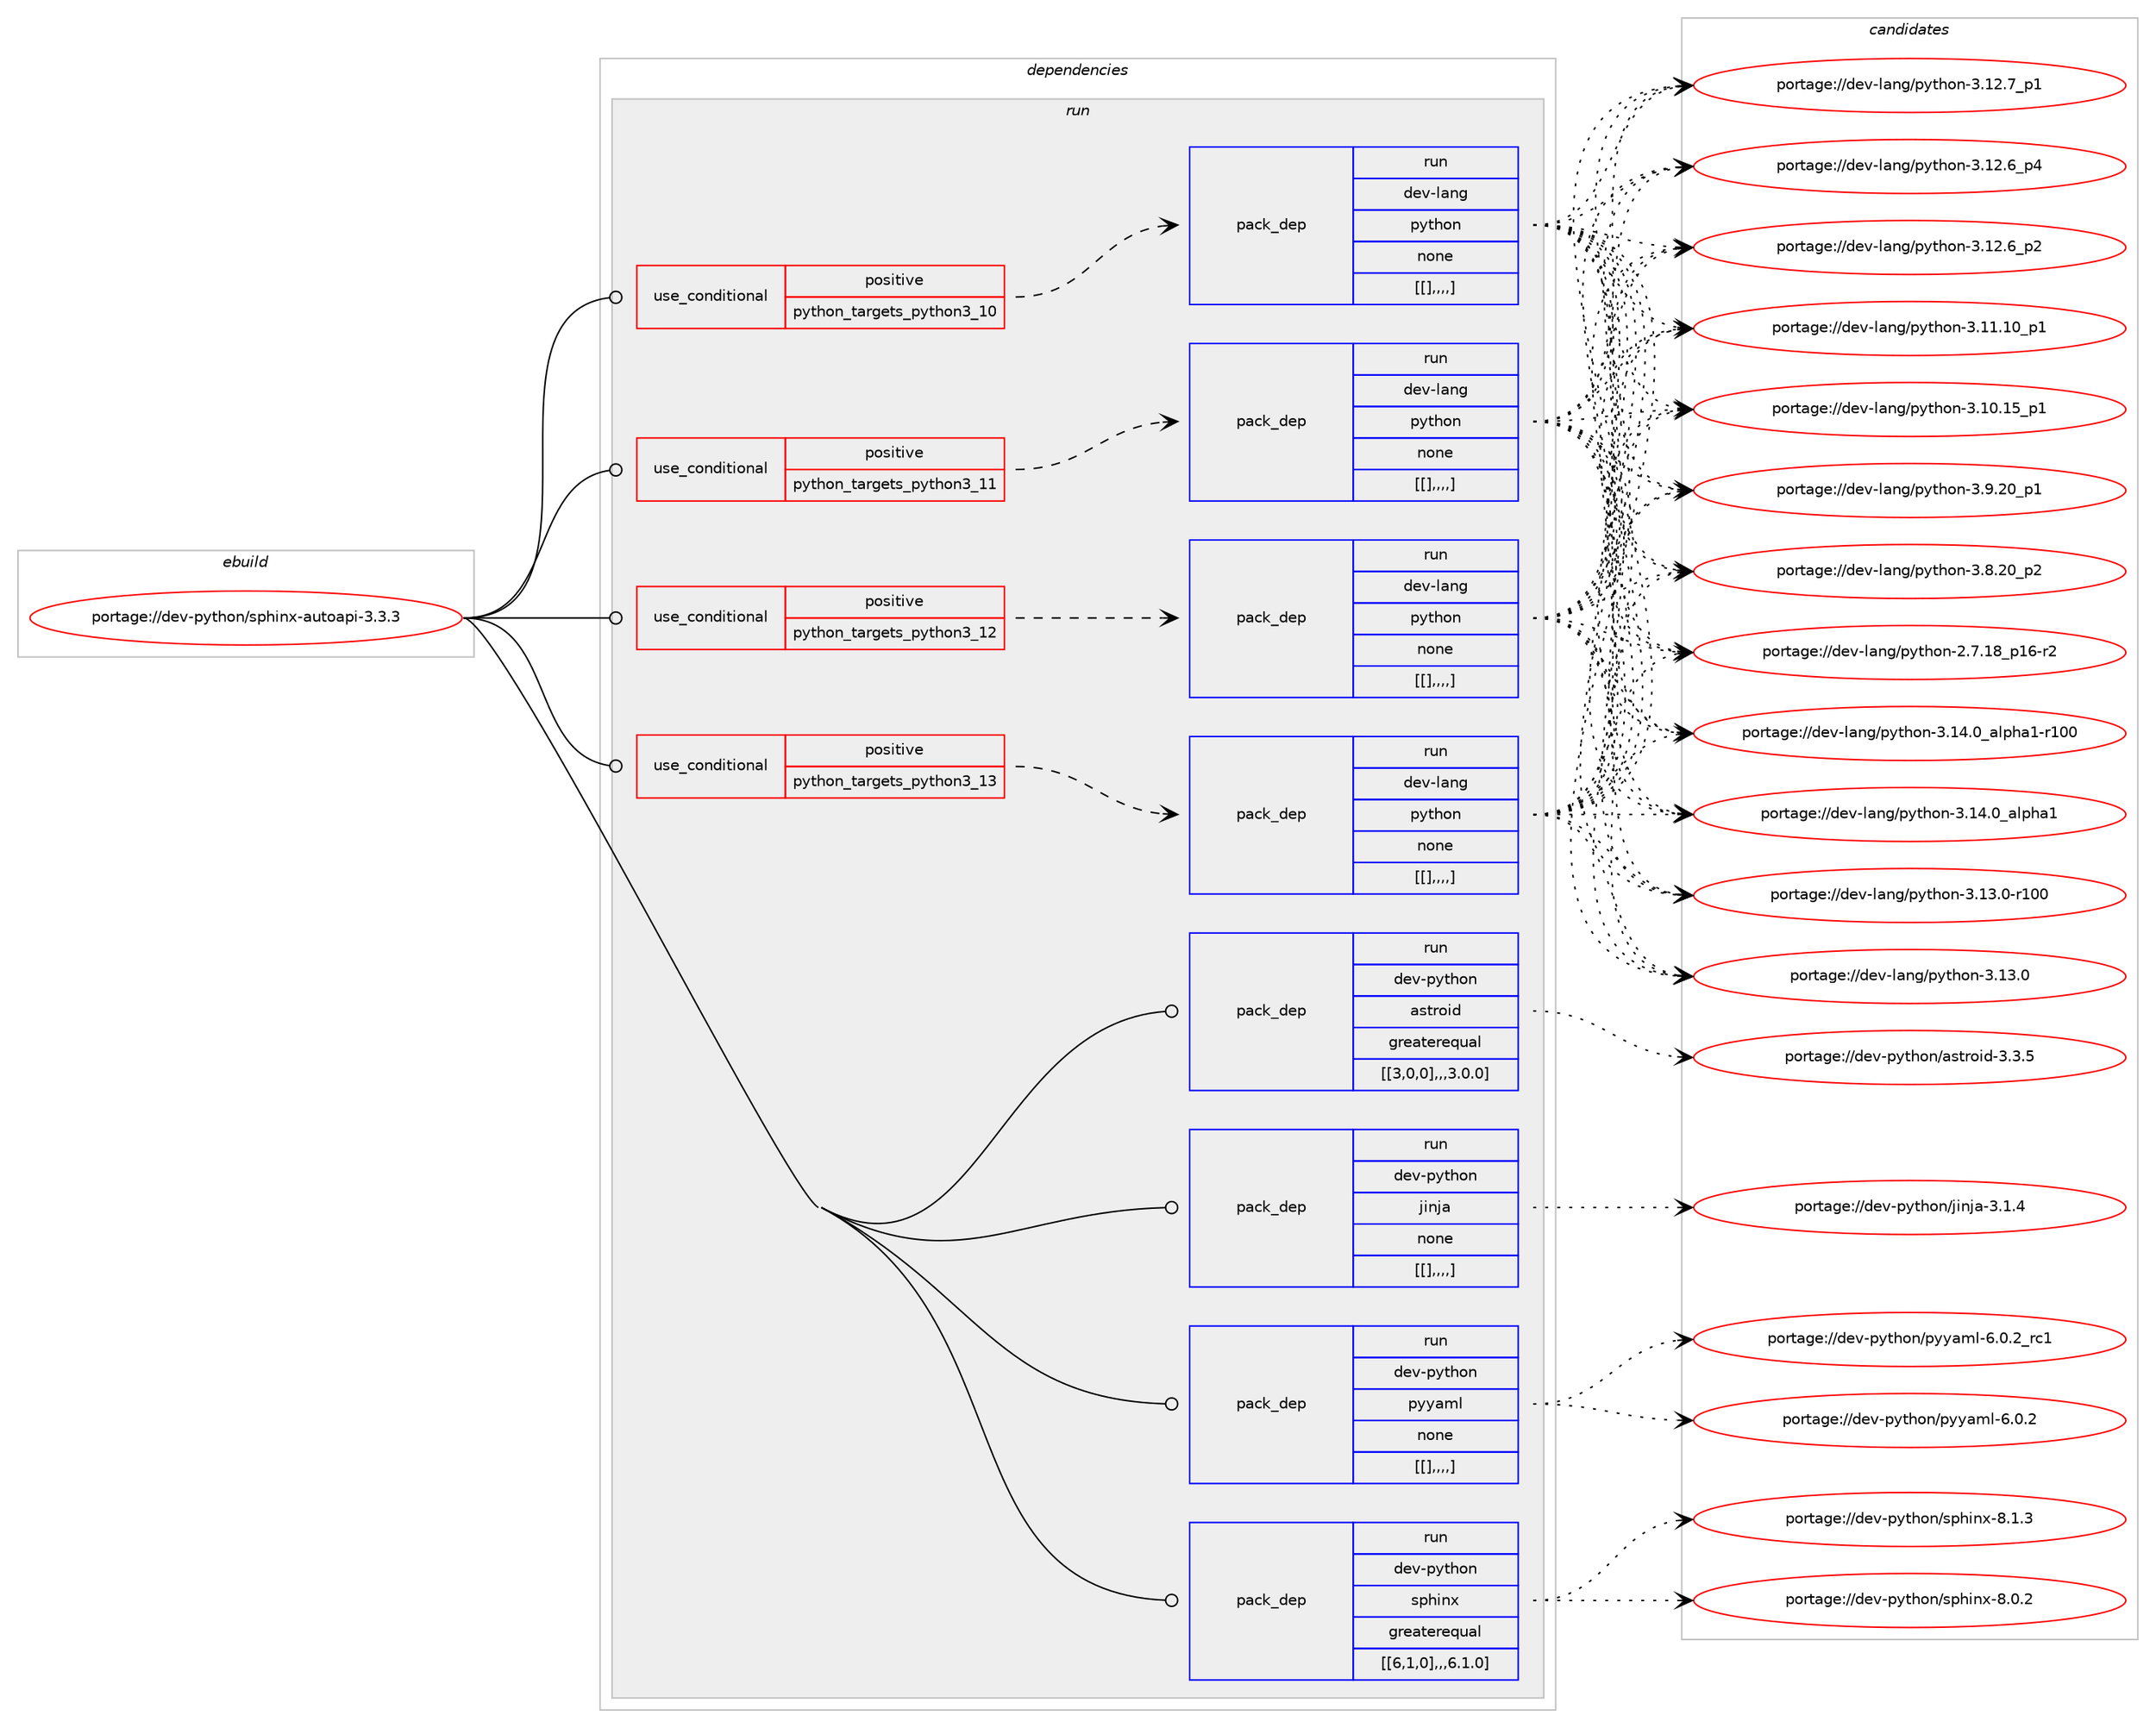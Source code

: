 digraph prolog {

# *************
# Graph options
# *************

newrank=true;
concentrate=true;
compound=true;
graph [rankdir=LR,fontname=Helvetica,fontsize=10,ranksep=1.5];#, ranksep=2.5, nodesep=0.2];
edge  [arrowhead=vee];
node  [fontname=Helvetica,fontsize=10];

# **********
# The ebuild
# **********

subgraph cluster_leftcol {
color=gray;
label=<<i>ebuild</i>>;
id [label="portage://dev-python/sphinx-autoapi-3.3.3", color=red, width=4, href="../dev-python/sphinx-autoapi-3.3.3.svg"];
}

# ****************
# The dependencies
# ****************

subgraph cluster_midcol {
color=gray;
label=<<i>dependencies</i>>;
subgraph cluster_compile {
fillcolor="#eeeeee";
style=filled;
label=<<i>compile</i>>;
}
subgraph cluster_compileandrun {
fillcolor="#eeeeee";
style=filled;
label=<<i>compile and run</i>>;
}
subgraph cluster_run {
fillcolor="#eeeeee";
style=filled;
label=<<i>run</i>>;
subgraph cond42601 {
dependency170809 [label=<<TABLE BORDER="0" CELLBORDER="1" CELLSPACING="0" CELLPADDING="4"><TR><TD ROWSPAN="3" CELLPADDING="10">use_conditional</TD></TR><TR><TD>positive</TD></TR><TR><TD>python_targets_python3_10</TD></TR></TABLE>>, shape=none, color=red];
subgraph pack126873 {
dependency170814 [label=<<TABLE BORDER="0" CELLBORDER="1" CELLSPACING="0" CELLPADDING="4" WIDTH="220"><TR><TD ROWSPAN="6" CELLPADDING="30">pack_dep</TD></TR><TR><TD WIDTH="110">run</TD></TR><TR><TD>dev-lang</TD></TR><TR><TD>python</TD></TR><TR><TD>none</TD></TR><TR><TD>[[],,,,]</TD></TR></TABLE>>, shape=none, color=blue];
}
dependency170809:e -> dependency170814:w [weight=20,style="dashed",arrowhead="vee"];
}
id:e -> dependency170809:w [weight=20,style="solid",arrowhead="odot"];
subgraph cond42624 {
dependency170903 [label=<<TABLE BORDER="0" CELLBORDER="1" CELLSPACING="0" CELLPADDING="4"><TR><TD ROWSPAN="3" CELLPADDING="10">use_conditional</TD></TR><TR><TD>positive</TD></TR><TR><TD>python_targets_python3_11</TD></TR></TABLE>>, shape=none, color=red];
subgraph pack126935 {
dependency171022 [label=<<TABLE BORDER="0" CELLBORDER="1" CELLSPACING="0" CELLPADDING="4" WIDTH="220"><TR><TD ROWSPAN="6" CELLPADDING="30">pack_dep</TD></TR><TR><TD WIDTH="110">run</TD></TR><TR><TD>dev-lang</TD></TR><TR><TD>python</TD></TR><TR><TD>none</TD></TR><TR><TD>[[],,,,]</TD></TR></TABLE>>, shape=none, color=blue];
}
dependency170903:e -> dependency171022:w [weight=20,style="dashed",arrowhead="vee"];
}
id:e -> dependency170903:w [weight=20,style="solid",arrowhead="odot"];
subgraph cond42704 {
dependency171080 [label=<<TABLE BORDER="0" CELLBORDER="1" CELLSPACING="0" CELLPADDING="4"><TR><TD ROWSPAN="3" CELLPADDING="10">use_conditional</TD></TR><TR><TD>positive</TD></TR><TR><TD>python_targets_python3_12</TD></TR></TABLE>>, shape=none, color=red];
subgraph pack127033 {
dependency171083 [label=<<TABLE BORDER="0" CELLBORDER="1" CELLSPACING="0" CELLPADDING="4" WIDTH="220"><TR><TD ROWSPAN="6" CELLPADDING="30">pack_dep</TD></TR><TR><TD WIDTH="110">run</TD></TR><TR><TD>dev-lang</TD></TR><TR><TD>python</TD></TR><TR><TD>none</TD></TR><TR><TD>[[],,,,]</TD></TR></TABLE>>, shape=none, color=blue];
}
dependency171080:e -> dependency171083:w [weight=20,style="dashed",arrowhead="vee"];
}
id:e -> dependency171080:w [weight=20,style="solid",arrowhead="odot"];
subgraph cond42723 {
dependency171106 [label=<<TABLE BORDER="0" CELLBORDER="1" CELLSPACING="0" CELLPADDING="4"><TR><TD ROWSPAN="3" CELLPADDING="10">use_conditional</TD></TR><TR><TD>positive</TD></TR><TR><TD>python_targets_python3_13</TD></TR></TABLE>>, shape=none, color=red];
subgraph pack127046 {
dependency171197 [label=<<TABLE BORDER="0" CELLBORDER="1" CELLSPACING="0" CELLPADDING="4" WIDTH="220"><TR><TD ROWSPAN="6" CELLPADDING="30">pack_dep</TD></TR><TR><TD WIDTH="110">run</TD></TR><TR><TD>dev-lang</TD></TR><TR><TD>python</TD></TR><TR><TD>none</TD></TR><TR><TD>[[],,,,]</TD></TR></TABLE>>, shape=none, color=blue];
}
dependency171106:e -> dependency171197:w [weight=20,style="dashed",arrowhead="vee"];
}
id:e -> dependency171106:w [weight=20,style="solid",arrowhead="odot"];
subgraph pack127118 {
dependency171242 [label=<<TABLE BORDER="0" CELLBORDER="1" CELLSPACING="0" CELLPADDING="4" WIDTH="220"><TR><TD ROWSPAN="6" CELLPADDING="30">pack_dep</TD></TR><TR><TD WIDTH="110">run</TD></TR><TR><TD>dev-python</TD></TR><TR><TD>astroid</TD></TR><TR><TD>greaterequal</TD></TR><TR><TD>[[3,0,0],,,3.0.0]</TD></TR></TABLE>>, shape=none, color=blue];
}
id:e -> dependency171242:w [weight=20,style="solid",arrowhead="odot"];
subgraph pack127121 {
dependency171257 [label=<<TABLE BORDER="0" CELLBORDER="1" CELLSPACING="0" CELLPADDING="4" WIDTH="220"><TR><TD ROWSPAN="6" CELLPADDING="30">pack_dep</TD></TR><TR><TD WIDTH="110">run</TD></TR><TR><TD>dev-python</TD></TR><TR><TD>jinja</TD></TR><TR><TD>none</TD></TR><TR><TD>[[],,,,]</TD></TR></TABLE>>, shape=none, color=blue];
}
id:e -> dependency171257:w [weight=20,style="solid",arrowhead="odot"];
subgraph pack127137 {
dependency171286 [label=<<TABLE BORDER="0" CELLBORDER="1" CELLSPACING="0" CELLPADDING="4" WIDTH="220"><TR><TD ROWSPAN="6" CELLPADDING="30">pack_dep</TD></TR><TR><TD WIDTH="110">run</TD></TR><TR><TD>dev-python</TD></TR><TR><TD>pyyaml</TD></TR><TR><TD>none</TD></TR><TR><TD>[[],,,,]</TD></TR></TABLE>>, shape=none, color=blue];
}
id:e -> dependency171286:w [weight=20,style="solid",arrowhead="odot"];
subgraph pack127149 {
dependency171312 [label=<<TABLE BORDER="0" CELLBORDER="1" CELLSPACING="0" CELLPADDING="4" WIDTH="220"><TR><TD ROWSPAN="6" CELLPADDING="30">pack_dep</TD></TR><TR><TD WIDTH="110">run</TD></TR><TR><TD>dev-python</TD></TR><TR><TD>sphinx</TD></TR><TR><TD>greaterequal</TD></TR><TR><TD>[[6,1,0],,,6.1.0]</TD></TR></TABLE>>, shape=none, color=blue];
}
id:e -> dependency171312:w [weight=20,style="solid",arrowhead="odot"];
}
}

# **************
# The candidates
# **************

subgraph cluster_choices {
rank=same;
color=gray;
label=<<i>candidates</i>>;

subgraph choice126936 {
color=black;
nodesep=1;
choice100101118451089711010347112121116104111110455146495246489597108112104974945114494848 [label="portage://dev-lang/python-3.14.0_alpha1-r100", color=red, width=4,href="../dev-lang/python-3.14.0_alpha1-r100.svg"];
choice1001011184510897110103471121211161041111104551464952464895971081121049749 [label="portage://dev-lang/python-3.14.0_alpha1", color=red, width=4,href="../dev-lang/python-3.14.0_alpha1.svg"];
choice1001011184510897110103471121211161041111104551464951464845114494848 [label="portage://dev-lang/python-3.13.0-r100", color=red, width=4,href="../dev-lang/python-3.13.0-r100.svg"];
choice10010111845108971101034711212111610411111045514649514648 [label="portage://dev-lang/python-3.13.0", color=red, width=4,href="../dev-lang/python-3.13.0.svg"];
choice100101118451089711010347112121116104111110455146495046559511249 [label="portage://dev-lang/python-3.12.7_p1", color=red, width=4,href="../dev-lang/python-3.12.7_p1.svg"];
choice100101118451089711010347112121116104111110455146495046549511252 [label="portage://dev-lang/python-3.12.6_p4", color=red, width=4,href="../dev-lang/python-3.12.6_p4.svg"];
choice100101118451089711010347112121116104111110455146495046549511250 [label="portage://dev-lang/python-3.12.6_p2", color=red, width=4,href="../dev-lang/python-3.12.6_p2.svg"];
choice10010111845108971101034711212111610411111045514649494649489511249 [label="portage://dev-lang/python-3.11.10_p1", color=red, width=4,href="../dev-lang/python-3.11.10_p1.svg"];
choice10010111845108971101034711212111610411111045514649484649539511249 [label="portage://dev-lang/python-3.10.15_p1", color=red, width=4,href="../dev-lang/python-3.10.15_p1.svg"];
choice100101118451089711010347112121116104111110455146574650489511249 [label="portage://dev-lang/python-3.9.20_p1", color=red, width=4,href="../dev-lang/python-3.9.20_p1.svg"];
choice100101118451089711010347112121116104111110455146564650489511250 [label="portage://dev-lang/python-3.8.20_p2", color=red, width=4,href="../dev-lang/python-3.8.20_p2.svg"];
choice100101118451089711010347112121116104111110455046554649569511249544511450 [label="portage://dev-lang/python-2.7.18_p16-r2", color=red, width=4,href="../dev-lang/python-2.7.18_p16-r2.svg"];
dependency170814:e -> choice100101118451089711010347112121116104111110455146495246489597108112104974945114494848:w [style=dotted,weight="100"];
dependency170814:e -> choice1001011184510897110103471121211161041111104551464952464895971081121049749:w [style=dotted,weight="100"];
dependency170814:e -> choice1001011184510897110103471121211161041111104551464951464845114494848:w [style=dotted,weight="100"];
dependency170814:e -> choice10010111845108971101034711212111610411111045514649514648:w [style=dotted,weight="100"];
dependency170814:e -> choice100101118451089711010347112121116104111110455146495046559511249:w [style=dotted,weight="100"];
dependency170814:e -> choice100101118451089711010347112121116104111110455146495046549511252:w [style=dotted,weight="100"];
dependency170814:e -> choice100101118451089711010347112121116104111110455146495046549511250:w [style=dotted,weight="100"];
dependency170814:e -> choice10010111845108971101034711212111610411111045514649494649489511249:w [style=dotted,weight="100"];
dependency170814:e -> choice10010111845108971101034711212111610411111045514649484649539511249:w [style=dotted,weight="100"];
dependency170814:e -> choice100101118451089711010347112121116104111110455146574650489511249:w [style=dotted,weight="100"];
dependency170814:e -> choice100101118451089711010347112121116104111110455146564650489511250:w [style=dotted,weight="100"];
dependency170814:e -> choice100101118451089711010347112121116104111110455046554649569511249544511450:w [style=dotted,weight="100"];
}
subgraph choice126949 {
color=black;
nodesep=1;
choice100101118451089711010347112121116104111110455146495246489597108112104974945114494848 [label="portage://dev-lang/python-3.14.0_alpha1-r100", color=red, width=4,href="../dev-lang/python-3.14.0_alpha1-r100.svg"];
choice1001011184510897110103471121211161041111104551464952464895971081121049749 [label="portage://dev-lang/python-3.14.0_alpha1", color=red, width=4,href="../dev-lang/python-3.14.0_alpha1.svg"];
choice1001011184510897110103471121211161041111104551464951464845114494848 [label="portage://dev-lang/python-3.13.0-r100", color=red, width=4,href="../dev-lang/python-3.13.0-r100.svg"];
choice10010111845108971101034711212111610411111045514649514648 [label="portage://dev-lang/python-3.13.0", color=red, width=4,href="../dev-lang/python-3.13.0.svg"];
choice100101118451089711010347112121116104111110455146495046559511249 [label="portage://dev-lang/python-3.12.7_p1", color=red, width=4,href="../dev-lang/python-3.12.7_p1.svg"];
choice100101118451089711010347112121116104111110455146495046549511252 [label="portage://dev-lang/python-3.12.6_p4", color=red, width=4,href="../dev-lang/python-3.12.6_p4.svg"];
choice100101118451089711010347112121116104111110455146495046549511250 [label="portage://dev-lang/python-3.12.6_p2", color=red, width=4,href="../dev-lang/python-3.12.6_p2.svg"];
choice10010111845108971101034711212111610411111045514649494649489511249 [label="portage://dev-lang/python-3.11.10_p1", color=red, width=4,href="../dev-lang/python-3.11.10_p1.svg"];
choice10010111845108971101034711212111610411111045514649484649539511249 [label="portage://dev-lang/python-3.10.15_p1", color=red, width=4,href="../dev-lang/python-3.10.15_p1.svg"];
choice100101118451089711010347112121116104111110455146574650489511249 [label="portage://dev-lang/python-3.9.20_p1", color=red, width=4,href="../dev-lang/python-3.9.20_p1.svg"];
choice100101118451089711010347112121116104111110455146564650489511250 [label="portage://dev-lang/python-3.8.20_p2", color=red, width=4,href="../dev-lang/python-3.8.20_p2.svg"];
choice100101118451089711010347112121116104111110455046554649569511249544511450 [label="portage://dev-lang/python-2.7.18_p16-r2", color=red, width=4,href="../dev-lang/python-2.7.18_p16-r2.svg"];
dependency171022:e -> choice100101118451089711010347112121116104111110455146495246489597108112104974945114494848:w [style=dotted,weight="100"];
dependency171022:e -> choice1001011184510897110103471121211161041111104551464952464895971081121049749:w [style=dotted,weight="100"];
dependency171022:e -> choice1001011184510897110103471121211161041111104551464951464845114494848:w [style=dotted,weight="100"];
dependency171022:e -> choice10010111845108971101034711212111610411111045514649514648:w [style=dotted,weight="100"];
dependency171022:e -> choice100101118451089711010347112121116104111110455146495046559511249:w [style=dotted,weight="100"];
dependency171022:e -> choice100101118451089711010347112121116104111110455146495046549511252:w [style=dotted,weight="100"];
dependency171022:e -> choice100101118451089711010347112121116104111110455146495046549511250:w [style=dotted,weight="100"];
dependency171022:e -> choice10010111845108971101034711212111610411111045514649494649489511249:w [style=dotted,weight="100"];
dependency171022:e -> choice10010111845108971101034711212111610411111045514649484649539511249:w [style=dotted,weight="100"];
dependency171022:e -> choice100101118451089711010347112121116104111110455146574650489511249:w [style=dotted,weight="100"];
dependency171022:e -> choice100101118451089711010347112121116104111110455146564650489511250:w [style=dotted,weight="100"];
dependency171022:e -> choice100101118451089711010347112121116104111110455046554649569511249544511450:w [style=dotted,weight="100"];
}
subgraph choice126972 {
color=black;
nodesep=1;
choice100101118451089711010347112121116104111110455146495246489597108112104974945114494848 [label="portage://dev-lang/python-3.14.0_alpha1-r100", color=red, width=4,href="../dev-lang/python-3.14.0_alpha1-r100.svg"];
choice1001011184510897110103471121211161041111104551464952464895971081121049749 [label="portage://dev-lang/python-3.14.0_alpha1", color=red, width=4,href="../dev-lang/python-3.14.0_alpha1.svg"];
choice1001011184510897110103471121211161041111104551464951464845114494848 [label="portage://dev-lang/python-3.13.0-r100", color=red, width=4,href="../dev-lang/python-3.13.0-r100.svg"];
choice10010111845108971101034711212111610411111045514649514648 [label="portage://dev-lang/python-3.13.0", color=red, width=4,href="../dev-lang/python-3.13.0.svg"];
choice100101118451089711010347112121116104111110455146495046559511249 [label="portage://dev-lang/python-3.12.7_p1", color=red, width=4,href="../dev-lang/python-3.12.7_p1.svg"];
choice100101118451089711010347112121116104111110455146495046549511252 [label="portage://dev-lang/python-3.12.6_p4", color=red, width=4,href="../dev-lang/python-3.12.6_p4.svg"];
choice100101118451089711010347112121116104111110455146495046549511250 [label="portage://dev-lang/python-3.12.6_p2", color=red, width=4,href="../dev-lang/python-3.12.6_p2.svg"];
choice10010111845108971101034711212111610411111045514649494649489511249 [label="portage://dev-lang/python-3.11.10_p1", color=red, width=4,href="../dev-lang/python-3.11.10_p1.svg"];
choice10010111845108971101034711212111610411111045514649484649539511249 [label="portage://dev-lang/python-3.10.15_p1", color=red, width=4,href="../dev-lang/python-3.10.15_p1.svg"];
choice100101118451089711010347112121116104111110455146574650489511249 [label="portage://dev-lang/python-3.9.20_p1", color=red, width=4,href="../dev-lang/python-3.9.20_p1.svg"];
choice100101118451089711010347112121116104111110455146564650489511250 [label="portage://dev-lang/python-3.8.20_p2", color=red, width=4,href="../dev-lang/python-3.8.20_p2.svg"];
choice100101118451089711010347112121116104111110455046554649569511249544511450 [label="portage://dev-lang/python-2.7.18_p16-r2", color=red, width=4,href="../dev-lang/python-2.7.18_p16-r2.svg"];
dependency171083:e -> choice100101118451089711010347112121116104111110455146495246489597108112104974945114494848:w [style=dotted,weight="100"];
dependency171083:e -> choice1001011184510897110103471121211161041111104551464952464895971081121049749:w [style=dotted,weight="100"];
dependency171083:e -> choice1001011184510897110103471121211161041111104551464951464845114494848:w [style=dotted,weight="100"];
dependency171083:e -> choice10010111845108971101034711212111610411111045514649514648:w [style=dotted,weight="100"];
dependency171083:e -> choice100101118451089711010347112121116104111110455146495046559511249:w [style=dotted,weight="100"];
dependency171083:e -> choice100101118451089711010347112121116104111110455146495046549511252:w [style=dotted,weight="100"];
dependency171083:e -> choice100101118451089711010347112121116104111110455146495046549511250:w [style=dotted,weight="100"];
dependency171083:e -> choice10010111845108971101034711212111610411111045514649494649489511249:w [style=dotted,weight="100"];
dependency171083:e -> choice10010111845108971101034711212111610411111045514649484649539511249:w [style=dotted,weight="100"];
dependency171083:e -> choice100101118451089711010347112121116104111110455146574650489511249:w [style=dotted,weight="100"];
dependency171083:e -> choice100101118451089711010347112121116104111110455146564650489511250:w [style=dotted,weight="100"];
dependency171083:e -> choice100101118451089711010347112121116104111110455046554649569511249544511450:w [style=dotted,weight="100"];
}
subgraph choice126985 {
color=black;
nodesep=1;
choice100101118451089711010347112121116104111110455146495246489597108112104974945114494848 [label="portage://dev-lang/python-3.14.0_alpha1-r100", color=red, width=4,href="../dev-lang/python-3.14.0_alpha1-r100.svg"];
choice1001011184510897110103471121211161041111104551464952464895971081121049749 [label="portage://dev-lang/python-3.14.0_alpha1", color=red, width=4,href="../dev-lang/python-3.14.0_alpha1.svg"];
choice1001011184510897110103471121211161041111104551464951464845114494848 [label="portage://dev-lang/python-3.13.0-r100", color=red, width=4,href="../dev-lang/python-3.13.0-r100.svg"];
choice10010111845108971101034711212111610411111045514649514648 [label="portage://dev-lang/python-3.13.0", color=red, width=4,href="../dev-lang/python-3.13.0.svg"];
choice100101118451089711010347112121116104111110455146495046559511249 [label="portage://dev-lang/python-3.12.7_p1", color=red, width=4,href="../dev-lang/python-3.12.7_p1.svg"];
choice100101118451089711010347112121116104111110455146495046549511252 [label="portage://dev-lang/python-3.12.6_p4", color=red, width=4,href="../dev-lang/python-3.12.6_p4.svg"];
choice100101118451089711010347112121116104111110455146495046549511250 [label="portage://dev-lang/python-3.12.6_p2", color=red, width=4,href="../dev-lang/python-3.12.6_p2.svg"];
choice10010111845108971101034711212111610411111045514649494649489511249 [label="portage://dev-lang/python-3.11.10_p1", color=red, width=4,href="../dev-lang/python-3.11.10_p1.svg"];
choice10010111845108971101034711212111610411111045514649484649539511249 [label="portage://dev-lang/python-3.10.15_p1", color=red, width=4,href="../dev-lang/python-3.10.15_p1.svg"];
choice100101118451089711010347112121116104111110455146574650489511249 [label="portage://dev-lang/python-3.9.20_p1", color=red, width=4,href="../dev-lang/python-3.9.20_p1.svg"];
choice100101118451089711010347112121116104111110455146564650489511250 [label="portage://dev-lang/python-3.8.20_p2", color=red, width=4,href="../dev-lang/python-3.8.20_p2.svg"];
choice100101118451089711010347112121116104111110455046554649569511249544511450 [label="portage://dev-lang/python-2.7.18_p16-r2", color=red, width=4,href="../dev-lang/python-2.7.18_p16-r2.svg"];
dependency171197:e -> choice100101118451089711010347112121116104111110455146495246489597108112104974945114494848:w [style=dotted,weight="100"];
dependency171197:e -> choice1001011184510897110103471121211161041111104551464952464895971081121049749:w [style=dotted,weight="100"];
dependency171197:e -> choice1001011184510897110103471121211161041111104551464951464845114494848:w [style=dotted,weight="100"];
dependency171197:e -> choice10010111845108971101034711212111610411111045514649514648:w [style=dotted,weight="100"];
dependency171197:e -> choice100101118451089711010347112121116104111110455146495046559511249:w [style=dotted,weight="100"];
dependency171197:e -> choice100101118451089711010347112121116104111110455146495046549511252:w [style=dotted,weight="100"];
dependency171197:e -> choice100101118451089711010347112121116104111110455146495046549511250:w [style=dotted,weight="100"];
dependency171197:e -> choice10010111845108971101034711212111610411111045514649494649489511249:w [style=dotted,weight="100"];
dependency171197:e -> choice10010111845108971101034711212111610411111045514649484649539511249:w [style=dotted,weight="100"];
dependency171197:e -> choice100101118451089711010347112121116104111110455146574650489511249:w [style=dotted,weight="100"];
dependency171197:e -> choice100101118451089711010347112121116104111110455146564650489511250:w [style=dotted,weight="100"];
dependency171197:e -> choice100101118451089711010347112121116104111110455046554649569511249544511450:w [style=dotted,weight="100"];
}
subgraph choice126990 {
color=black;
nodesep=1;
choice100101118451121211161041111104797115116114111105100455146514653 [label="portage://dev-python/astroid-3.3.5", color=red, width=4,href="../dev-python/astroid-3.3.5.svg"];
dependency171242:e -> choice100101118451121211161041111104797115116114111105100455146514653:w [style=dotted,weight="100"];
}
subgraph choice127019 {
color=black;
nodesep=1;
choice100101118451121211161041111104710610511010697455146494652 [label="portage://dev-python/jinja-3.1.4", color=red, width=4,href="../dev-python/jinja-3.1.4.svg"];
dependency171257:e -> choice100101118451121211161041111104710610511010697455146494652:w [style=dotted,weight="100"];
}
subgraph choice127031 {
color=black;
nodesep=1;
choice100101118451121211161041111104711212112197109108455446484650951149949 [label="portage://dev-python/pyyaml-6.0.2_rc1", color=red, width=4,href="../dev-python/pyyaml-6.0.2_rc1.svg"];
choice100101118451121211161041111104711212112197109108455446484650 [label="portage://dev-python/pyyaml-6.0.2", color=red, width=4,href="../dev-python/pyyaml-6.0.2.svg"];
dependency171286:e -> choice100101118451121211161041111104711212112197109108455446484650951149949:w [style=dotted,weight="100"];
dependency171286:e -> choice100101118451121211161041111104711212112197109108455446484650:w [style=dotted,weight="100"];
}
subgraph choice127047 {
color=black;
nodesep=1;
choice1001011184511212111610411111047115112104105110120455646494651 [label="portage://dev-python/sphinx-8.1.3", color=red, width=4,href="../dev-python/sphinx-8.1.3.svg"];
choice1001011184511212111610411111047115112104105110120455646484650 [label="portage://dev-python/sphinx-8.0.2", color=red, width=4,href="../dev-python/sphinx-8.0.2.svg"];
dependency171312:e -> choice1001011184511212111610411111047115112104105110120455646494651:w [style=dotted,weight="100"];
dependency171312:e -> choice1001011184511212111610411111047115112104105110120455646484650:w [style=dotted,weight="100"];
}
}

}
